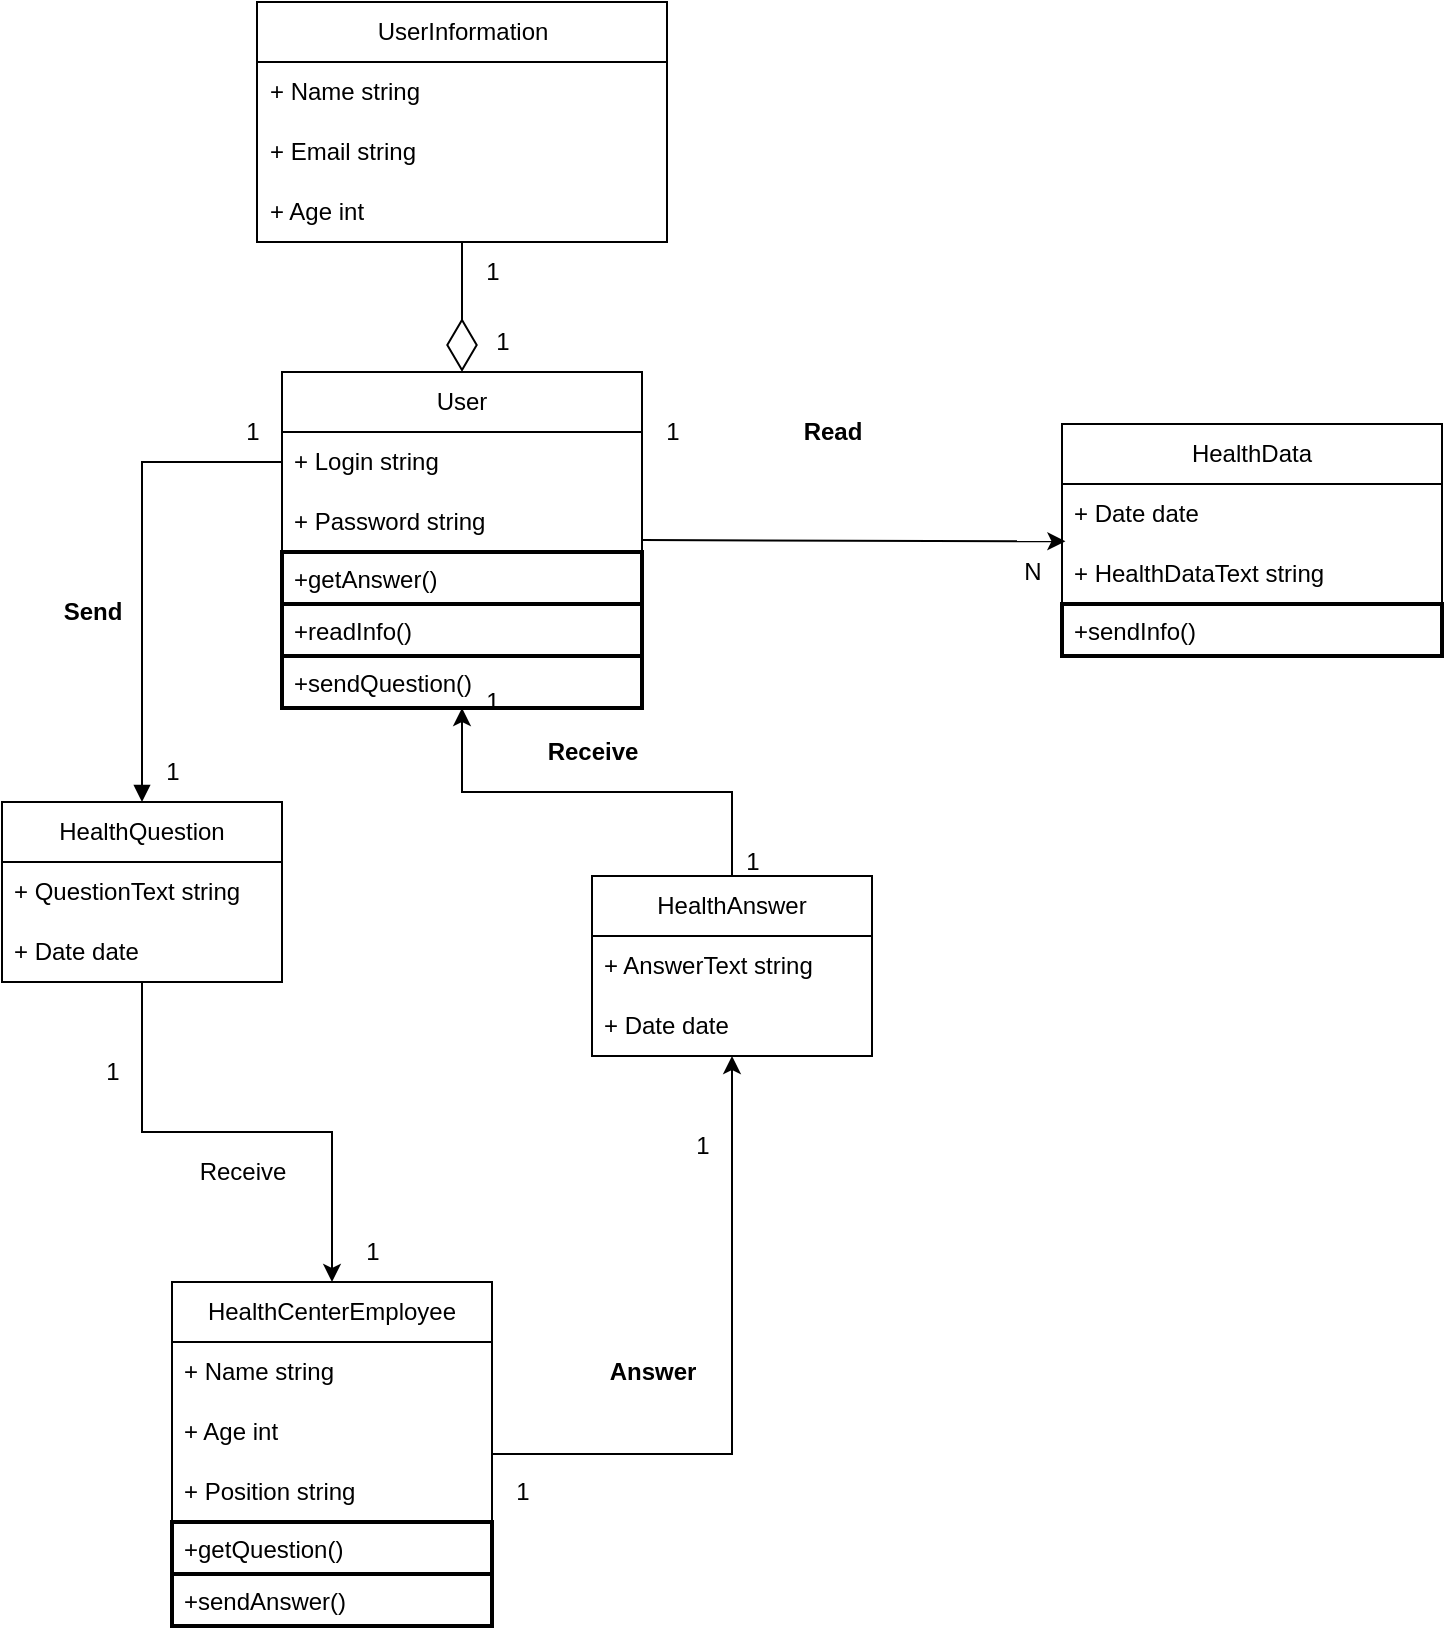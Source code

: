 <mxfile version="22.0.4" type="device">
  <diagram name="Page-1" id="9f46799a-70d6-7492-0946-bef42562c5a5">
    <mxGraphModel dx="1826" dy="1146" grid="1" gridSize="10" guides="1" tooltips="1" connect="1" arrows="1" fold="1" page="1" pageScale="1" pageWidth="1100" pageHeight="850" background="none" math="0" shadow="0">
      <root>
        <mxCell id="0" />
        <mxCell id="1" parent="0" />
        <mxCell id="9bia1SHxIzR9saYs0n-D-1" value="HealthData" style="swimlane;fontStyle=0;childLayout=stackLayout;horizontal=1;startSize=30;horizontalStack=0;resizeParent=1;resizeParentMax=0;resizeLast=0;collapsible=1;marginBottom=0;whiteSpace=wrap;html=1;" parent="1" vertex="1">
          <mxGeometry x="470" y="271" width="190" height="116" as="geometry" />
        </mxCell>
        <mxCell id="Y9ItXvn1lvH6FB86PRbh-8" value="+ Date date" style="text;strokeColor=none;fillColor=none;align=left;verticalAlign=middle;spacingLeft=4;spacingRight=4;overflow=hidden;points=[[0,0.5],[1,0.5]];portConstraint=eastwest;rotatable=0;whiteSpace=wrap;html=1;" vertex="1" parent="9bia1SHxIzR9saYs0n-D-1">
          <mxGeometry y="30" width="190" height="30" as="geometry" />
        </mxCell>
        <mxCell id="Y9ItXvn1lvH6FB86PRbh-9" value="+ HealthDataText string" style="text;strokeColor=none;fillColor=none;align=left;verticalAlign=middle;spacingLeft=4;spacingRight=4;overflow=hidden;points=[[0,0.5],[1,0.5]];portConstraint=eastwest;rotatable=0;whiteSpace=wrap;html=1;" vertex="1" parent="9bia1SHxIzR9saYs0n-D-1">
          <mxGeometry y="60" width="190" height="30" as="geometry" />
        </mxCell>
        <mxCell id="Y9ItXvn1lvH6FB86PRbh-18" value="+sendInfo()" style="text;strokeColor=default;fillColor=none;align=left;verticalAlign=top;spacingLeft=4;spacingRight=4;overflow=hidden;rotatable=0;points=[[0,0.5],[1,0.5]];portConstraint=eastwest;whiteSpace=wrap;html=1;strokeWidth=2;" vertex="1" parent="9bia1SHxIzR9saYs0n-D-1">
          <mxGeometry y="90" width="190" height="26" as="geometry" />
        </mxCell>
        <mxCell id="9bia1SHxIzR9saYs0n-D-5" value="User" style="swimlane;fontStyle=0;childLayout=stackLayout;horizontal=1;startSize=30;horizontalStack=0;resizeParent=1;resizeParentMax=0;resizeLast=0;collapsible=1;marginBottom=0;whiteSpace=wrap;html=1;" parent="1" vertex="1">
          <mxGeometry x="80" y="245" width="180" height="168" as="geometry" />
        </mxCell>
        <mxCell id="9bia1SHxIzR9saYs0n-D-8" value="+ Login string " style="text;strokeColor=none;fillColor=none;align=left;verticalAlign=middle;spacingLeft=4;spacingRight=4;overflow=hidden;points=[[0,0.5],[1,0.5]];portConstraint=eastwest;rotatable=0;whiteSpace=wrap;html=1;" parent="9bia1SHxIzR9saYs0n-D-5" vertex="1">
          <mxGeometry y="30" width="180" height="30" as="geometry" />
        </mxCell>
        <mxCell id="Y9ItXvn1lvH6FB86PRbh-3" value="+ Password string" style="text;strokeColor=none;fillColor=none;align=left;verticalAlign=middle;spacingLeft=4;spacingRight=4;overflow=hidden;points=[[0,0.5],[1,0.5]];portConstraint=eastwest;rotatable=0;whiteSpace=wrap;html=1;" vertex="1" parent="9bia1SHxIzR9saYs0n-D-5">
          <mxGeometry y="60" width="180" height="30" as="geometry" />
        </mxCell>
        <mxCell id="Y9ItXvn1lvH6FB86PRbh-17" value="+getAnswer()" style="text;strokeColor=default;fillColor=none;align=left;verticalAlign=top;spacingLeft=4;spacingRight=4;overflow=hidden;rotatable=0;points=[[0,0.5],[1,0.5]];portConstraint=eastwest;whiteSpace=wrap;html=1;strokeWidth=2;" vertex="1" parent="9bia1SHxIzR9saYs0n-D-5">
          <mxGeometry y="90" width="180" height="26" as="geometry" />
        </mxCell>
        <mxCell id="Y9ItXvn1lvH6FB86PRbh-19" value="+readInfo()" style="text;strokeColor=default;fillColor=none;align=left;verticalAlign=top;spacingLeft=4;spacingRight=4;overflow=hidden;rotatable=0;points=[[0,0.5],[1,0.5]];portConstraint=eastwest;whiteSpace=wrap;html=1;strokeWidth=2;" vertex="1" parent="9bia1SHxIzR9saYs0n-D-5">
          <mxGeometry y="116" width="180" height="26" as="geometry" />
        </mxCell>
        <mxCell id="Y9ItXvn1lvH6FB86PRbh-16" value="+sendQuestion()" style="text;strokeColor=default;fillColor=none;align=left;verticalAlign=top;spacingLeft=4;spacingRight=4;overflow=hidden;rotatable=0;points=[[0,0.5],[1,0.5]];portConstraint=eastwest;whiteSpace=wrap;html=1;strokeWidth=2;" vertex="1" parent="9bia1SHxIzR9saYs0n-D-5">
          <mxGeometry y="142" width="180" height="26" as="geometry" />
        </mxCell>
        <mxCell id="9bia1SHxIzR9saYs0n-D-9" value="UserInformation" style="swimlane;fontStyle=0;childLayout=stackLayout;horizontal=1;startSize=30;horizontalStack=0;resizeParent=1;resizeParentMax=0;resizeLast=0;collapsible=1;marginBottom=0;whiteSpace=wrap;html=1;" parent="1" vertex="1">
          <mxGeometry x="67.5" y="60" width="205" height="120" as="geometry" />
        </mxCell>
        <mxCell id="9bia1SHxIzR9saYs0n-D-12" value="+ Name string" style="text;strokeColor=none;fillColor=none;align=left;verticalAlign=middle;spacingLeft=4;spacingRight=4;overflow=hidden;points=[[0,0.5],[1,0.5]];portConstraint=eastwest;rotatable=0;whiteSpace=wrap;html=1;" parent="9bia1SHxIzR9saYs0n-D-9" vertex="1">
          <mxGeometry y="30" width="205" height="30" as="geometry" />
        </mxCell>
        <mxCell id="9bia1SHxIzR9saYs0n-D-24" value="+ Email string" style="text;strokeColor=none;fillColor=none;align=left;verticalAlign=middle;spacingLeft=4;spacingRight=4;overflow=hidden;points=[[0,0.5],[1,0.5]];portConstraint=eastwest;rotatable=0;whiteSpace=wrap;html=1;" parent="9bia1SHxIzR9saYs0n-D-9" vertex="1">
          <mxGeometry y="60" width="205" height="30" as="geometry" />
        </mxCell>
        <mxCell id="Y9ItXvn1lvH6FB86PRbh-1" value="+ Age int" style="text;strokeColor=none;fillColor=none;align=left;verticalAlign=middle;spacingLeft=4;spacingRight=4;overflow=hidden;points=[[0,0.5],[1,0.5]];portConstraint=eastwest;rotatable=0;whiteSpace=wrap;html=1;" vertex="1" parent="9bia1SHxIzR9saYs0n-D-9">
          <mxGeometry y="90" width="205" height="30" as="geometry" />
        </mxCell>
        <mxCell id="9bia1SHxIzR9saYs0n-D-43" style="edgeStyle=orthogonalEdgeStyle;rounded=0;orthogonalLoop=1;jettySize=auto;html=1;exitX=1;exitY=0.5;exitDx=0;exitDy=0;entryX=0.5;entryY=1;entryDx=0;entryDy=0;" parent="1" source="9bia1SHxIzR9saYs0n-D-14" target="9bia1SHxIzR9saYs0n-D-28" edge="1">
          <mxGeometry relative="1" as="geometry" />
        </mxCell>
        <mxCell id="9bia1SHxIzR9saYs0n-D-14" value="HealthCenterEmployee" style="swimlane;fontStyle=0;childLayout=stackLayout;horizontal=1;startSize=30;horizontalStack=0;resizeParent=1;resizeParentMax=0;resizeLast=0;collapsible=1;marginBottom=0;whiteSpace=wrap;html=1;" parent="1" vertex="1">
          <mxGeometry x="25" y="700" width="160" height="172" as="geometry" />
        </mxCell>
        <mxCell id="9bia1SHxIzR9saYs0n-D-17" value="+ Name string" style="text;strokeColor=none;fillColor=none;align=left;verticalAlign=middle;spacingLeft=4;spacingRight=4;overflow=hidden;points=[[0,0.5],[1,0.5]];portConstraint=eastwest;rotatable=0;whiteSpace=wrap;html=1;" parent="9bia1SHxIzR9saYs0n-D-14" vertex="1">
          <mxGeometry y="30" width="160" height="30" as="geometry" />
        </mxCell>
        <mxCell id="Y9ItXvn1lvH6FB86PRbh-5" value="+ Age int" style="text;strokeColor=none;fillColor=none;align=left;verticalAlign=middle;spacingLeft=4;spacingRight=4;overflow=hidden;points=[[0,0.5],[1,0.5]];portConstraint=eastwest;rotatable=0;whiteSpace=wrap;html=1;" vertex="1" parent="9bia1SHxIzR9saYs0n-D-14">
          <mxGeometry y="60" width="160" height="30" as="geometry" />
        </mxCell>
        <mxCell id="9bia1SHxIzR9saYs0n-D-33" value="+ Position string" style="text;strokeColor=none;fillColor=none;align=left;verticalAlign=middle;spacingLeft=4;spacingRight=4;overflow=hidden;points=[[0,0.5],[1,0.5]];portConstraint=eastwest;rotatable=0;whiteSpace=wrap;html=1;" parent="9bia1SHxIzR9saYs0n-D-14" vertex="1">
          <mxGeometry y="90" width="160" height="30" as="geometry" />
        </mxCell>
        <mxCell id="Y9ItXvn1lvH6FB86PRbh-14" value="+getQuestion()" style="text;strokeColor=default;fillColor=none;align=left;verticalAlign=top;spacingLeft=4;spacingRight=4;overflow=hidden;rotatable=0;points=[[0,0.5],[1,0.5]];portConstraint=eastwest;whiteSpace=wrap;html=1;strokeWidth=2;" vertex="1" parent="9bia1SHxIzR9saYs0n-D-14">
          <mxGeometry y="120" width="160" height="26" as="geometry" />
        </mxCell>
        <mxCell id="Y9ItXvn1lvH6FB86PRbh-15" value="+sendAnswer()" style="text;strokeColor=default;fillColor=none;align=left;verticalAlign=top;spacingLeft=4;spacingRight=4;overflow=hidden;rotatable=0;points=[[0,0.5],[1,0.5]];portConstraint=eastwest;whiteSpace=wrap;html=1;strokeWidth=2;" vertex="1" parent="9bia1SHxIzR9saYs0n-D-14">
          <mxGeometry y="146" width="160" height="26" as="geometry" />
        </mxCell>
        <mxCell id="9bia1SHxIzR9saYs0n-D-45" style="edgeStyle=orthogonalEdgeStyle;rounded=0;orthogonalLoop=1;jettySize=auto;html=1;entryX=0.5;entryY=0;entryDx=0;entryDy=0;" parent="1" source="9bia1SHxIzR9saYs0n-D-25" target="9bia1SHxIzR9saYs0n-D-14" edge="1">
          <mxGeometry relative="1" as="geometry" />
        </mxCell>
        <mxCell id="9bia1SHxIzR9saYs0n-D-25" value="HealthQuestion" style="swimlane;fontStyle=0;childLayout=stackLayout;horizontal=1;startSize=30;horizontalStack=0;resizeParent=1;resizeParentMax=0;resizeLast=0;collapsible=1;marginBottom=0;whiteSpace=wrap;html=1;" parent="1" vertex="1">
          <mxGeometry x="-60" y="460" width="140" height="90" as="geometry" />
        </mxCell>
        <mxCell id="9bia1SHxIzR9saYs0n-D-34" value="+ QuestionText string" style="text;strokeColor=none;fillColor=none;align=left;verticalAlign=middle;spacingLeft=4;spacingRight=4;overflow=hidden;points=[[0,0.5],[1,0.5]];portConstraint=eastwest;rotatable=0;whiteSpace=wrap;html=1;" parent="9bia1SHxIzR9saYs0n-D-25" vertex="1">
          <mxGeometry y="30" width="140" height="30" as="geometry" />
        </mxCell>
        <mxCell id="Y9ItXvn1lvH6FB86PRbh-6" value="+ Date date" style="text;strokeColor=none;fillColor=none;align=left;verticalAlign=middle;spacingLeft=4;spacingRight=4;overflow=hidden;points=[[0,0.5],[1,0.5]];portConstraint=eastwest;rotatable=0;whiteSpace=wrap;html=1;" vertex="1" parent="9bia1SHxIzR9saYs0n-D-25">
          <mxGeometry y="60" width="140" height="30" as="geometry" />
        </mxCell>
        <mxCell id="9bia1SHxIzR9saYs0n-D-28" value="HealthAnswer" style="swimlane;fontStyle=0;childLayout=stackLayout;horizontal=1;startSize=30;horizontalStack=0;resizeParent=1;resizeParentMax=0;resizeLast=0;collapsible=1;marginBottom=0;whiteSpace=wrap;html=1;" parent="1" vertex="1">
          <mxGeometry x="235" y="497" width="140" height="90" as="geometry" />
        </mxCell>
        <mxCell id="9bia1SHxIzR9saYs0n-D-31" value="+ AnswerText string" style="text;strokeColor=none;fillColor=none;align=left;verticalAlign=middle;spacingLeft=4;spacingRight=4;overflow=hidden;points=[[0,0.5],[1,0.5]];portConstraint=eastwest;rotatable=0;whiteSpace=wrap;html=1;" parent="9bia1SHxIzR9saYs0n-D-28" vertex="1">
          <mxGeometry y="30" width="140" height="30" as="geometry" />
        </mxCell>
        <mxCell id="Y9ItXvn1lvH6FB86PRbh-7" value="+ Date date" style="text;strokeColor=none;fillColor=none;align=left;verticalAlign=middle;spacingLeft=4;spacingRight=4;overflow=hidden;points=[[0,0.5],[1,0.5]];portConstraint=eastwest;rotatable=0;whiteSpace=wrap;html=1;" vertex="1" parent="9bia1SHxIzR9saYs0n-D-28">
          <mxGeometry y="60" width="140" height="30" as="geometry" />
        </mxCell>
        <mxCell id="9bia1SHxIzR9saYs0n-D-36" value="" style="endArrow=diamondThin;endFill=0;endSize=24;html=1;rounded=0;entryX=0.5;entryY=0;entryDx=0;entryDy=0;exitX=0.5;exitY=1;exitDx=0;exitDy=0;" parent="1" source="9bia1SHxIzR9saYs0n-D-9" target="9bia1SHxIzR9saYs0n-D-5" edge="1">
          <mxGeometry width="160" relative="1" as="geometry">
            <mxPoint x="270" y="420" as="sourcePoint" />
            <mxPoint x="430" y="420" as="targetPoint" />
          </mxGeometry>
        </mxCell>
        <mxCell id="9bia1SHxIzR9saYs0n-D-37" value="" style="endArrow=classic;html=1;rounded=0;entryX=0.009;entryY=-0.044;entryDx=0;entryDy=0;exitX=1;exitY=0.5;exitDx=0;exitDy=0;entryPerimeter=0;" parent="1" source="9bia1SHxIzR9saYs0n-D-5" target="Y9ItXvn1lvH6FB86PRbh-9" edge="1">
          <mxGeometry width="50" height="50" relative="1" as="geometry">
            <mxPoint x="330" y="450" as="sourcePoint" />
            <mxPoint x="450" y="305" as="targetPoint" />
          </mxGeometry>
        </mxCell>
        <mxCell id="9bia1SHxIzR9saYs0n-D-38" value="&lt;b&gt;Read&lt;br&gt;&lt;/b&gt;" style="text;html=1;align=center;verticalAlign=middle;resizable=0;points=[];autosize=1;strokeColor=none;fillColor=none;" parent="1" vertex="1">
          <mxGeometry x="330" y="260" width="50" height="30" as="geometry" />
        </mxCell>
        <mxCell id="9bia1SHxIzR9saYs0n-D-41" value="" style="html=1;verticalAlign=bottom;endArrow=block;curved=0;rounded=0;entryX=0.5;entryY=0;entryDx=0;entryDy=0;exitX=0;exitY=0.5;exitDx=0;exitDy=0;" parent="1" target="9bia1SHxIzR9saYs0n-D-25" edge="1">
          <mxGeometry width="80" relative="1" as="geometry">
            <mxPoint x="80" y="290" as="sourcePoint" />
            <mxPoint x="390" y="420" as="targetPoint" />
            <Array as="points">
              <mxPoint x="10" y="290" />
            </Array>
          </mxGeometry>
        </mxCell>
        <mxCell id="9bia1SHxIzR9saYs0n-D-42" value="&lt;b&gt;Send&lt;br&gt;&lt;/b&gt;" style="text;html=1;align=center;verticalAlign=middle;resizable=0;points=[];autosize=1;strokeColor=none;fillColor=none;rotation=0;" parent="1" vertex="1">
          <mxGeometry x="-40" y="350" width="50" height="30" as="geometry" />
        </mxCell>
        <mxCell id="9bia1SHxIzR9saYs0n-D-44" value="&lt;b&gt;Answer&lt;/b&gt;" style="text;html=1;align=center;verticalAlign=middle;resizable=0;points=[];autosize=1;strokeColor=none;fillColor=none;" parent="1" vertex="1">
          <mxGeometry x="230" y="730" width="70" height="30" as="geometry" />
        </mxCell>
        <mxCell id="9bia1SHxIzR9saYs0n-D-46" value="Receive" style="text;html=1;align=center;verticalAlign=middle;resizable=0;points=[];autosize=1;strokeColor=none;fillColor=none;" parent="1" vertex="1">
          <mxGeometry x="25" y="630" width="70" height="30" as="geometry" />
        </mxCell>
        <mxCell id="9bia1SHxIzR9saYs0n-D-47" style="edgeStyle=orthogonalEdgeStyle;rounded=0;orthogonalLoop=1;jettySize=auto;html=1;exitX=0.5;exitY=0;exitDx=0;exitDy=0;entryX=0.5;entryY=1;entryDx=0;entryDy=0;" parent="1" source="9bia1SHxIzR9saYs0n-D-28" target="9bia1SHxIzR9saYs0n-D-5" edge="1">
          <mxGeometry relative="1" as="geometry" />
        </mxCell>
        <mxCell id="9bia1SHxIzR9saYs0n-D-48" value="&lt;b&gt;Receive&lt;/b&gt;" style="text;html=1;align=center;verticalAlign=middle;resizable=0;points=[];autosize=1;strokeColor=none;fillColor=none;" parent="1" vertex="1">
          <mxGeometry x="200" y="420" width="70" height="30" as="geometry" />
        </mxCell>
        <mxCell id="w-1KXseZEpG_z7EYwiBP-1" value="1" style="text;html=1;align=center;verticalAlign=middle;resizable=0;points=[];autosize=1;strokeColor=none;fillColor=none;" parent="1" vertex="1">
          <mxGeometry x="275" y="617" width="30" height="30" as="geometry" />
        </mxCell>
        <mxCell id="w-1KXseZEpG_z7EYwiBP-2" value="1" style="text;html=1;align=center;verticalAlign=middle;resizable=0;points=[];autosize=1;strokeColor=none;fillColor=none;" parent="1" vertex="1">
          <mxGeometry x="110" y="670" width="30" height="30" as="geometry" />
        </mxCell>
        <mxCell id="w-1KXseZEpG_z7EYwiBP-3" value="1" style="text;html=1;align=center;verticalAlign=middle;resizable=0;points=[];autosize=1;strokeColor=none;fillColor=none;" parent="1" vertex="1">
          <mxGeometry x="-20" y="580" width="30" height="30" as="geometry" />
        </mxCell>
        <mxCell id="w-1KXseZEpG_z7EYwiBP-5" value="1" style="text;html=1;align=center;verticalAlign=middle;resizable=0;points=[];autosize=1;strokeColor=none;fillColor=none;" parent="1" vertex="1">
          <mxGeometry x="300" y="475" width="30" height="30" as="geometry" />
        </mxCell>
        <mxCell id="w-1KXseZEpG_z7EYwiBP-6" value="1" style="text;html=1;align=center;verticalAlign=middle;resizable=0;points=[];autosize=1;strokeColor=none;fillColor=none;" parent="1" vertex="1">
          <mxGeometry x="260" y="260" width="30" height="30" as="geometry" />
        </mxCell>
        <mxCell id="w-1KXseZEpG_z7EYwiBP-7" value="1" style="text;html=1;align=center;verticalAlign=middle;resizable=0;points=[];autosize=1;strokeColor=none;fillColor=none;" parent="1" vertex="1">
          <mxGeometry x="10" y="430" width="30" height="30" as="geometry" />
        </mxCell>
        <mxCell id="w-1KXseZEpG_z7EYwiBP-8" value="1" style="text;html=1;align=center;verticalAlign=middle;resizable=0;points=[];autosize=1;strokeColor=none;fillColor=none;" parent="1" vertex="1">
          <mxGeometry x="50" y="260" width="30" height="30" as="geometry" />
        </mxCell>
        <mxCell id="w-1KXseZEpG_z7EYwiBP-9" value="1" style="text;html=1;align=center;verticalAlign=middle;resizable=0;points=[];autosize=1;strokeColor=none;fillColor=none;" parent="1" vertex="1">
          <mxGeometry x="170" y="395" width="30" height="30" as="geometry" />
        </mxCell>
        <mxCell id="w-1KXseZEpG_z7EYwiBP-10" value="N" style="text;html=1;align=center;verticalAlign=middle;resizable=0;points=[];autosize=1;strokeColor=none;fillColor=none;" parent="1" vertex="1">
          <mxGeometry x="440" y="330" width="30" height="30" as="geometry" />
        </mxCell>
        <mxCell id="w-1KXseZEpG_z7EYwiBP-11" value="1" style="text;html=1;align=center;verticalAlign=middle;resizable=0;points=[];autosize=1;strokeColor=none;fillColor=none;" parent="1" vertex="1">
          <mxGeometry x="170" y="180" width="30" height="30" as="geometry" />
        </mxCell>
        <mxCell id="w-1KXseZEpG_z7EYwiBP-13" value="1" style="text;html=1;align=center;verticalAlign=middle;resizable=0;points=[];autosize=1;strokeColor=none;fillColor=none;" parent="1" vertex="1">
          <mxGeometry x="175" y="215" width="30" height="30" as="geometry" />
        </mxCell>
        <mxCell id="Y9ItXvn1lvH6FB86PRbh-13" value="1" style="text;html=1;align=center;verticalAlign=middle;resizable=0;points=[];autosize=1;strokeColor=none;fillColor=none;" vertex="1" parent="1">
          <mxGeometry x="185" y="790" width="30" height="30" as="geometry" />
        </mxCell>
      </root>
    </mxGraphModel>
  </diagram>
</mxfile>
